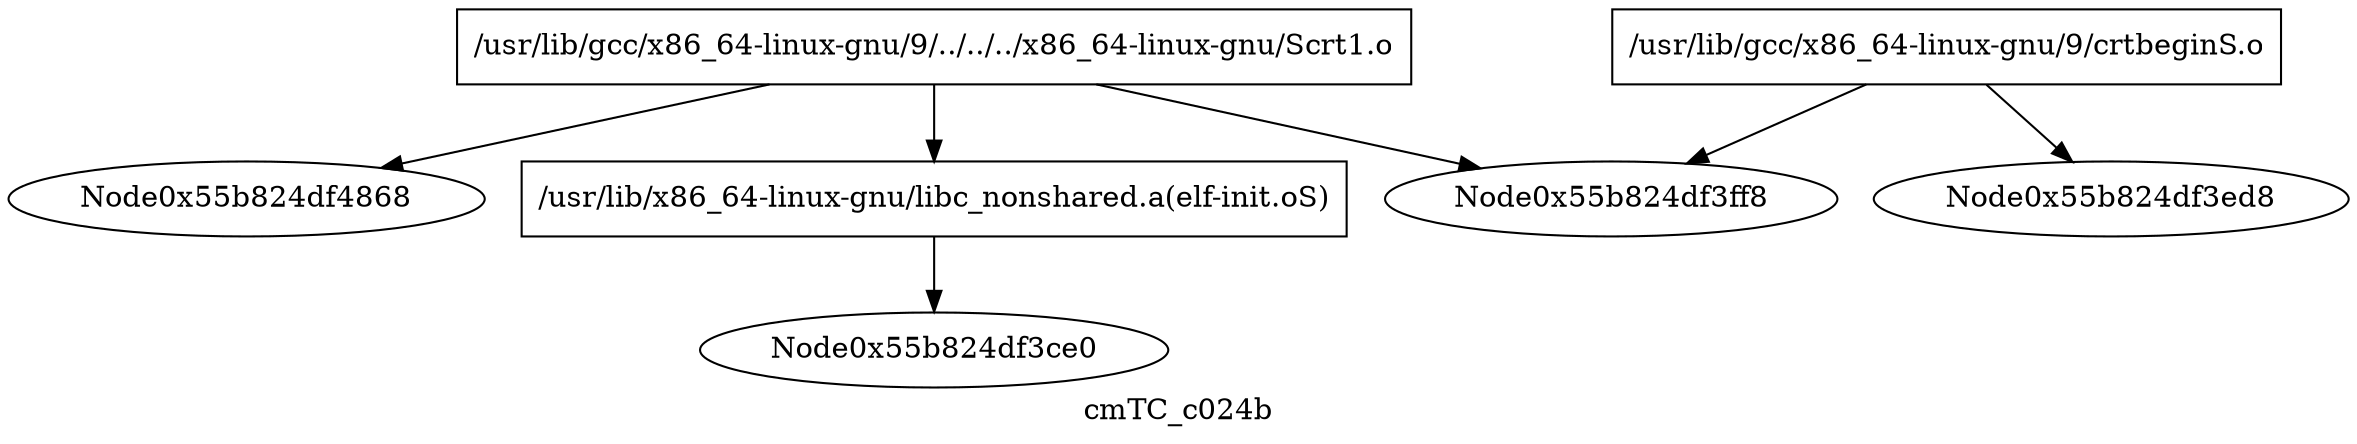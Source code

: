 digraph "cmTC_c024b" {
	label="cmTC_c024b";

	Node0x55b824df4820 [shape=record,label="{/usr/lib/gcc/x86_64-linux-gnu/9/../../../x86_64-linux-gnu/Scrt1.o}"];
	Node0x55b824df4820 -> Node0x55b824df4868;
	Node0x55b824df4820 -> Node0x55b824df3a58;
	Node0x55b824df4820 -> Node0x55b824df3ff8;
	Node0x55b824df43a0 [shape=record,label="{/usr/lib/gcc/x86_64-linux-gnu/9/crtbeginS.o}"];
	Node0x55b824df43a0 -> Node0x55b824df3ed8;
	Node0x55b824df43a0 -> Node0x55b824df3ff8;
	Node0x55b824df3a58 [shape=record,label="{/usr/lib/x86_64-linux-gnu/libc_nonshared.a(elf-init.oS)}"];
	Node0x55b824df3a58 -> Node0x55b824df3ce0;
}
